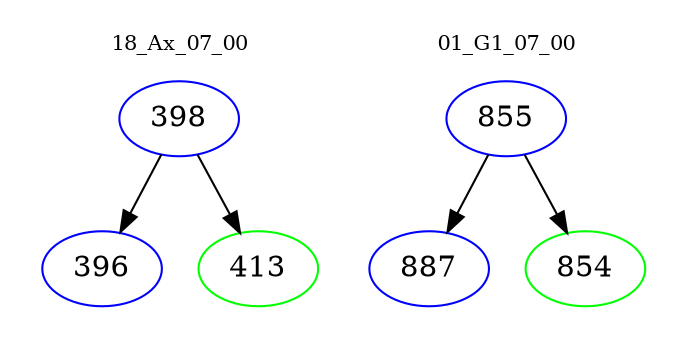 digraph{
subgraph cluster_0 {
color = white
label = "18_Ax_07_00";
fontsize=10;
T0_398 [label="398", color="blue"]
T0_398 -> T0_396 [color="black"]
T0_396 [label="396", color="blue"]
T0_398 -> T0_413 [color="black"]
T0_413 [label="413", color="green"]
}
subgraph cluster_1 {
color = white
label = "01_G1_07_00";
fontsize=10;
T1_855 [label="855", color="blue"]
T1_855 -> T1_887 [color="black"]
T1_887 [label="887", color="blue"]
T1_855 -> T1_854 [color="black"]
T1_854 [label="854", color="green"]
}
}
